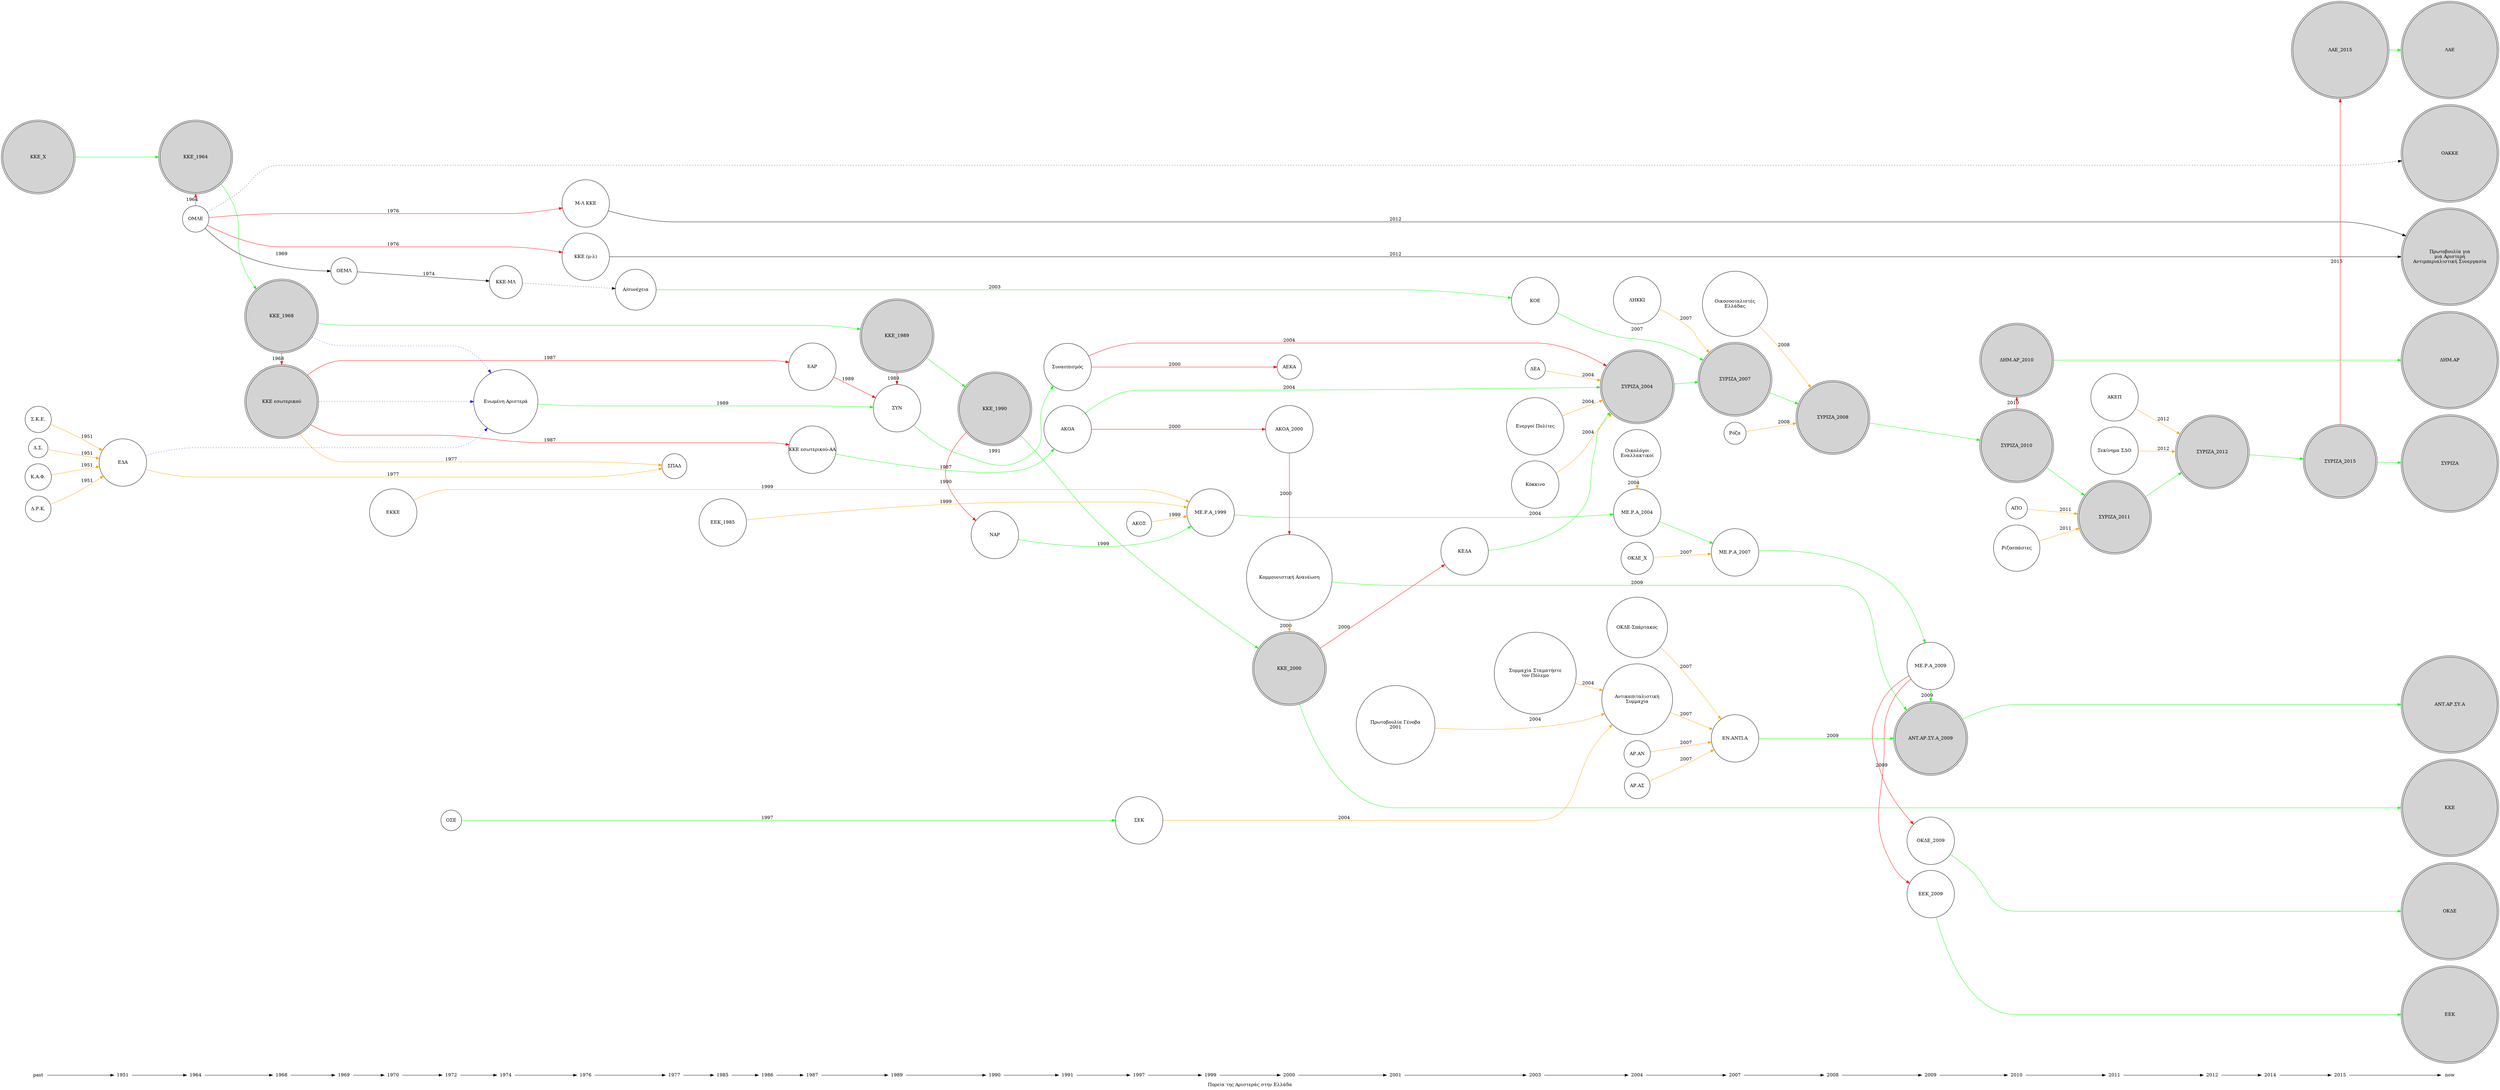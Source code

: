/*
Label:
color=orange -> κοινή συμμετοχή σε εκλογές
color=red    -> διάσπαση
color=green  -> ένωση
style=dotted -> Αλλαγή ονομασίας
*/
digraph left {
    label = "Πορεία της Αριστεράς στην Ελλάδα";
    rankdir = LR;
{
	node [shape = plaintext];
	past -> "1951" -> "1964" -> "1968" -> "1969" -> "1970" -> "1972"
	-> "1974" -> "1976" -> "1977" -> "1985" -> "1986" -> "1987" -> "1989" -> "1990" ->
	"1991" -> "1997" -> "1999" -> "2000" -> "2001" -> "2003" -> "2004" -> "2007" -> "2008" -> "2009" -> "2010" -> "2011" -> "2012" -> "2014" -> "2015" -> now;
}

    node [shape = circle];
   { rank = same;  node [shape = doublecircle, fixedsize=true, width=3, height=3, style=filled, image="images/kke.jpg"]; "past"; "ΚΚΕ_Χ"; }
   { rank = same;  node [shape = doublecircle, fixedsize=true, width=3, height=3, style=filled, image="images/kke.jpg"]; "1964"; "ΚΚΕ_1964"; }
   { rank = same;  node [shape = doublecircle, fixedsize=true, width=3, height=3, style=filled, image="images/kke.jpg"]; "1968"; "ΚΚΕ_1968"; }
   { rank = same;  node [shape = doublecircle, fixedsize=true, width=3, height=3, style=filled, image="images/kke.jpg"]; "1989"; "ΚΚΕ_1989"; }
   { rank = same;  node [shape = doublecircle, fixedsize=true, width=3, height=3, style=filled, image="images/kke.jpg"]; "1990"; "ΚΚΕ_1990"; }
   { rank = same;  node [shape = doublecircle, fixedsize=true, width=3, height=3, style=filled, image="images/kke.jpg"]; "2000"; "ΚΚΕ_2000"; }
   { rank = same;  node [shape = ellipse, fixedsize=true, width=2, height=2, image="images/eda.jpg"]; "1951"; "ΕΔΑ"; }
   { rank = same;  "1964"; "ΟΜΛΕ"; }
   { rank = same;  node [ shape = doublecircle, fixedsize=true, width=3, height=3, style=filled, image="images/KKE_esoterikou_logo.svg.png"]; "1968"; "ΚΚΕ εσωτερικού"; }
   { rank = same;  "1969"; "ΟΕΜΛ"; }
   { rank = same;  node [shape = ellipse, fixedsize=true, width=2, height=2, image="images/ekke.jpg"]; "1970"; "ΕΚΚΕ"; }
   { rank = same;  "1972"; "ΟΣΕ"; }
   { rank = same;  "1974"; "ΚΚΕ-ΜΛ"; "Ενωμένη Αριστερά"; }
   { rank = same;  node [shape = ellipse, fixedsize=true, width=2, height=2, image="images/ml-kke.jpg"]; "1976"; "Μ-Λ ΚΚΕ"; }
   { rank = same;  node [shape = ellipse, fixedsize=true, width=2, height=2, image="images/kke-ml.jpg"]; "1976"; "ΚΚΕ (μ-λ)"; }
   { rank = same;  "1977"; "ΣΠΑΔ"; }
   { rank = same;  node [shape = ellipse, fixedsize=true, width=2, height=2, image="images/eek.gif"]; "1985"; "ΕΕΚ_1985";}
   { rank = same;  node [shape = ellipse, fixedsize=true, width=2, height=2 ]; "1987"; "ΚΚΕ εσωτερικού-ΑΑ"; "ΕΑΡ"}
   { rank = same;  node [shape = ellipse, fixedsize=true, width=2, height=2, image="images/syn-generic.gif"]; "1989"; "ΣΥΝ"; }
   { rank = same;  node [shape = ellipse, fixedsize=true, width=2, height=2, image="images/nar.jpg"]; "1990"; "ΝΑΡ"; }
   { rank = same;  node [shape = ellipse, fixedsize=true, width=2, height=2, image="images/akoa.jpg"]; "1991"; "ΑΚΟΑ";}
   { rank = same;  node [shape = ellipse, fixedsize=true, width=2, height=2, image="images/synaspismos.jpg"]; "1991"; "Συνασπισμός"; }
   { rank = same;  node [shape = ellipse, fixedsize=true, width=2, height=2, image="images/sek.gif"]; "1997"; "ΣΕΚ"; }
   { rank = same;  node [shape = ellipse, fixedsize=true, width=2, height=2, image="images/mera.gif"]; "1999"; "ΜΕ.Ρ.Α_1999"; }
   { rank = same;  "2000"; "ΑΕΚΑ"; "Κομμουνιστική Ανανέωση";}
   { rank = same;  node [shape = ellipse, fixedsize=true, width=2, height=2, image="images/akoa.jpg"]; "2000"; "ΑΚΟΑ_2000"; }
   { rank = same;  node [shape = ellipse, fixedsize=true, width=2, height=2, image="images/dhkki.jpg"]; "ΔΗΚΚΙ";}
   { rank = same;  node [shape = ellipse, fixedsize=true, width=2, height=2, image="images/keda.gif"]; "ΚΕΔΑ";}
   { rank = same;  node [shape = ellipse, fixedsize=true, width=2, height=2, image="images/akep.jpg"]; "ΑΚΕΠ";}
   { rank = same;  node [shape = ellipse, fixedsize=true, width=2, height=2, image="images/kokkino.jpg"]; "Κόκκινο";}
   { rank = same;  node [shape = ellipse, fixedsize=true, width=2, height=2, image="images/ksekinima.jpg"]; "Ξεκίνημα ΣΔΟ";}
   { rank = same;  "2001"; "Πρωτοβουλία Γένοβα\n2001";}
   { rank = same;  node [shape = ellipse, fixedsize=true, width=2, height=2, image="images/koe.png"]; "2003"; "ΚΟΕ"; }
   { rank = same;  node [shape = ellipse, fixedsize=true, width=2, height=2, image="images/oikologoi-enallaktikoi.jpg"]; "2004"; "Οικολόγοι\nΕναλλακτικοί";}
   { rank = same;  node [shape = ellipse, fixedsize=true, width=2, height=2, image="images/mera.gif"]; "2004"; "ΜΕ.Ρ.Α_2004"; }
   { rank = same;  "2004"; "Αντικαπιταλιστική\nΣυμμαχία";}
   { rank = same; node [shape = doublecircle, fixedsize=true, width=3, height=3, style=filled, image="images/syriza.jpg"]; "2004"; "ΣΥΡΙΖΑ_2004"; }
   { rank = same; node [shape = doublecircle, fixedsize=true, width=3, height=3, style=filled, image="images/syriza.jpg"]; "2007"; "ΣΥΡΙΖΑ_2007"; }
   { rank = same; node [shape = doublecircle, fixedsize=true, width=3, height=3, style=filled, image="images/syriza.jpg"]; "2008"; "ΣΥΡΙΖΑ_2008"; }
   { rank = same; node [shape = doublecircle, fixedsize=true, width=3, height=3, style=filled, image="images/syriza.jpg"]; "2010"; "ΣΥΡΙΖΑ_2010"; }
   { rank = same; node [shape = doublecircle, fixedsize=true, width=3, height=3, style=filled, image="images/syriza.jpg"]; "2011"; "ΣΥΡΙΖΑ_2011"; }
   { rank = same; node [shape = doublecircle, fixedsize=true, width=3, height=3, style=filled, image="images/syriza.jpg"]; "2012"; "ΣΥΡΙΖΑ_2012"; }
   { rank = same; node [shape = doublecircle, fixedsize=true, width=3, height=3, style=filled, image="images/syriza.jpg"]; "2015"; "ΣΥΡΙΖΑ_2015"; }
   { rank = same; node [shape = ellipse, fixedsize=true, width=2, height=2, image="images/enantia.png"]; "2007"; "ΕΝ.ΑΝΤΙ.Α"; } 
   { rank = same; node [shape = ellipse, fixedsize=true, width=2, height=2, image="images/mera.gif"]; "2007"; "ΜΕ.Ρ.Α_2007"; }
   { rank = same; node [shape = ellipse, fixedsize=true, width=2, height=2, image="images/mera.gif"]; "2009"; "ΜΕ.Ρ.Α_2009"; }
   { rank = same; node [shape = ellipse, fixedsize=true, width=2, height=2, image="images/eek.gif"]; "2009"; "ΕΕΚ_2009";}
   { rank = same; node [shape = ellipse, fixedsize=true, width=2, height=2, image="images/okde.jpg"]; "2009"; "ΟΚΔΕ_2009"; }
   { rank = same; node [shape = doublecircle, fixedsize=true, width=3, height=3, style=filled, image="images/antarsya.jpg"]; "2009"; "ΑΝΤ.ΑΡ.ΣΥ.Α_2009"; }
   { rank = same;  node [shape = doublecircle, fixedsize=true, width=3, height=3, style=filled, image="images/dhmokratiki-aristera.jpg"]; "2010"; "ΔΗΜ.ΑΡ_2010"; }
   { rank = same; node [shape = doublecircle, fixedsize=true, width=4, height=4, style=filled];  "2015" ; "ΣΥΡΙΖΑ_2015"; "ΛΑΕ_2015"; }
   { rank = same; node [shape = doublecircle, fixedsize=true, width=4,
   height=4, style=filled];  now ; "ΣΥΡΙΖΑ"; "ΑΝΤ.ΑΡ.ΣΥ.Α"; "ΚΚΕ"; "Πρωτοβουλία για\nμια Αριστερή\nΑντιμπεριαλιστική Συνεργασία"; "ΕΕΚ"; "ΟΑΚΚΕ"; "ΟΚΔΕ"; "ΔΗΜ.ΑΡ"; "ΛΑΕ" }
   "ΜΕ.Ρ.Α_2009" -> "ΟΚΔΕ_2009" [color=red];
   "ΕΕΚ_2009" -> "ΕΕΚ" [color=green];
   "ΟΚΔΕ_2009" -> "ΟΚΔΕ" [color=green];
   "ΔΗΜ.ΑΡ_2010" -> "ΔΗΜ.ΑΡ" [color=green];
   "ΑΝΤ.ΑΡ.ΣΥ.Α_2009" -> "ΑΝΤ.ΑΡ.ΣΥ.Α" [color=green];
   "ΣΥΡΙΖΑ_2004" -> "ΣΥΡΙΖΑ_2007" -> "ΣΥΡΙΖΑ_2008" -> "ΣΥΡΙΖΑ_2010" -> "ΣΥΡΙΖΑ_2011" -> "ΣΥΡΙΖΑ_2012" -> "ΣΥΡΙΖΑ_2015" -> "ΣΥΡΙΖΑ" [color=green];
   "ΜΕ.Ρ.Α_1999" -> "ΜΕ.Ρ.Α_2004" -> "ΜΕ.Ρ.Α_2007" -> "ΜΕ.Ρ.Α_2009" [color=green];
   "ΛΑΕ_2015" ->"ΛΑΕ" [color=green];
   "ΚΚΕ_Χ" -> "ΚΚΕ_1964" -> "ΚΚΕ_1968" -> "ΚΚΕ_1989" -> "ΚΚΕ_1990" -> "ΚΚΕ_2000" ->"ΚΚΕ" [color=green];
	"ΚΚΕ_1964" -> "ΟΜΛΕ" [label = "1964",color=red, dir=back];
    "ΚΚΕ_1968" -> "ΚΚΕ εσωτερικού" [label = "1968",color=red];
    "ΚΚΕ_1989" -> "ΣΥΝ" [label = "1989",color=red];
	"ΕΑΡ" -> "ΣΥΝ" [label = "1989",color=red];
    "ΚΚΕ_1990" -> "ΝΑΡ" [label = "1990",color=red];
    "ΚΚΕ_2000" -> "ΚΕΔΑ" [label = "2000",color=red];
    "Σ.K.Ε." -> "ΕΔΑ" [label = "1951",color=orange];
    "Δ.Σ." -> "ΕΔΑ" [label = "1951",color=orange];
    "Κ.Α.Φ." -> "ΕΔΑ" [label = "1951",color=orange];
    "Δ.Ρ.Κ." -> "ΕΔΑ" [label = "1951",color=orange];
    "ΚΚΕ εσωτερικού" -> "Ενωμένη Αριστερά" [ style = "dotted",color=blue ];
    "ΕΔΑ" -> "Ενωμένη Αριστερά" [ style = "dotted",color=blue ];
    "ΚΚΕ_1968" -> "Ενωμένη Αριστερά" [ style = "dotted",color=blue ];
    "ΚΚΕ εσωτερικού" -> "ΚΚΕ εσωτερικού-ΑΑ" [ label="1987", color=red];
    "ΕΔΑ" -> "ΣΠΑΔ" [ label = "1977", color=orange ];
    "ΚΚΕ εσωτερικού" -> "ΣΠΑΔ" [ label = "1977", color=orange ];
    "ΚΚΕ εσωτερικού" -> "ΕΑΡ" [label = "1987", color=red];
    "ΚΚΕ εσωτερικού-ΑΑ" -> "ΑΚΟΑ" [label = "1987", color = "green"];
	"ΑΚΟΑ" -> "ΑΚΟΑ_2000" [label = "2000",color=red];
    "ΑΚΟΑ_2000" -> "Κομμουνιστική Ανανέωση" [label = "2000",color=red];
    "Κομμουνιστική Ανανέωση" -> "ΚΚΕ_2000" [label = "2000",color=orange];
	"Ενωμένη Αριστερά" -> "ΣΥΝ" [label = "1989",color=green];
	"ΣΥΝ" -> "Συνασπισμός" [label = "1991",color=green];
	"Συνασπισμός" -> "ΣΥΡΙΖΑ_2004" [label = "2004",color=red];
	"Συνασπισμός" -> "ΑΕΚΑ" [label = "2000",color=red];
    "ΕΚΚΕ" -> "ΜΕ.Ρ.Α_1999" [label = "1999",color=orange];
    "ΕΕΚ_1985" -> "ΜΕ.Ρ.Α_1999" [label = "1999",color=orange];
    "ΑΚΟΣ" -> "ΜΕ.Ρ.Α_1999" [label = "1999",color=orange];
    "ΝΑΡ" -> "ΜΕ.Ρ.Α_1999" [label = "1999",color=green];
    "Οικολόγοι\nΕναλλακτικοί" -> "ΜΕ.Ρ.Α_2004" [label = "2004",color=orange];
    "ΟΚΔΕ_Χ" -> "ΜΕ.Ρ.Α_2007" [label = "2007",color=orange];
    "ΟΜΛΕ" -> "Μ-Λ ΚΚΕ" [label = "1976",color=red];
    "ΟΜΛΕ" -> "ΟΕΜΛ" [label = "1969"];
    "ΟΜΛΕ" -> "ΚΚΕ (μ-λ)" [label="1976", color=red];
    "ΟΕΜΛ" -> "ΚΚΕ-ΜΛ" [label = "1974"];
    "ΚΕΔΑ" -> "ΣΥΡΙΖΑ_2004" [label = "2004",color=green];
	"ΜΕ.Ρ.Α_2009" -> "ΑΝΤ.ΑΡ.ΣΥ.Α_2009" [label = "2009", color=green];
	"ΑΡ.ΑΝ" -> "ΕΝ.ΑΝΤΙ.Α" [label = "2007",color=orange];
	"ΑΡ.ΑΣ" -> "ΕΝ.ΑΝΤΙ.Α" [label = "2007",color=orange];
	"ΟΚΔΕ-Σπάρτακος" -> "ΕΝ.ΑΝΤΙ.Α" [label = "2007",color=orange];
    "Κομμουνιστική Ανανέωση" -> "ΑΝΤ.ΑΡ.ΣΥ.Α_2009" [label = "2009",color=green];
	"ΕΝ.ΑΝΤΙ.Α" -> "ΑΝΤ.ΑΡ.ΣΥ.Α_2009" [label = "2009",color=green];
    "ΚΚΕ-ΜΛ" -> "Α/συνέχεια" [style = "dotted"];
	"Α/συνέχεια" -> "ΚΟΕ" [label = "2003", color=green];
	"ΑΚΟΑ" -> "ΣΥΡΙΖΑ_2004" [label = "2004",color=green];
	"ΚΟΕ" -> "ΣΥΡΙΖΑ_2007" [label = "2007", color=green];
	"ΔΕΑ" -> "ΣΥΡΙΖΑ_2004" [label = "2004",color=orange];
	"ΔΗΚΚΙ" -> "ΣΥΡΙΖΑ_2007" [label = "2007",color=orange];
	"Ενεργοί Πολίτες" -> "ΣΥΡΙΖΑ_2004" [label = "2004",color=orange];
	"Κόκκινο"-> "ΣΥΡΙΖΑ_2004" [label = "2004",color=orange];
	"Οικοσοσιαλιστές\nΕλλάδας"-> "ΣΥΡΙΖΑ_2008" [label = "2008",color=orange];
	"Ρόζα"-> "ΣΥΡΙΖΑ_2008" [label = "2008",color=orange];
	"ΑΠΟ"-> "ΣΥΡΙΖΑ_2011" [label = "2011",color=orange];
	"Ριζοσπάστες"-> "ΣΥΡΙΖΑ_2011" [label = "2011",color=orange];
	"ΟΣΕ" -> "ΣΕΚ" [label = "1997",color=green];
    "ΜΕ.Ρ.Α_2009" -> "ΕΕΚ_2009" [label = "2009",color=red];
	"ΣΥΡΙΖΑ_2010" -> "ΔΗΜ.ΑΡ_2010" [label = "2010",color=red];
	"ΚΚΕ (μ-λ)" -> "Πρωτοβουλία για\nμια Αριστερή\nΑντιμπεριαλιστική Συνεργασία" [label = "2012"];
	"Μ-Λ ΚΚΕ" -> "Πρωτοβουλία για\nμια Αριστερή\nΑντιμπεριαλιστική Συνεργασία" [label = "2012"];
    "ΟΜΛΕ" -> "ΟΑΚΚΕ" [ style = "dotted" ];
	"Ξεκίνημα ΣΔΟ"-> "ΣΥΡΙΖΑ_2012" [label = "2012",color=orange];
	"ΑΚΕΠ"-> "ΣΥΡΙΖΑ_2012" [label = "2012",color=orange];
	"ΣΕΚ" -> "Αντικαπιταλιστική\nΣυμμαχία" [label="2004",color=orange];
	"Πρωτοβουλία Γένοβα\n2001" -> "Αντικαπιταλιστική\nΣυμμαχία" [label="2004",color=orange];
	"Συμμαχία Σταματήστε\nτον Πόλεμο" -> "Αντικαπιταλιστική\nΣυμμαχία" [label="2004",color=orange];
	"Αντικαπιταλιστική\nΣυμμαχία" -> "ΕΝ.ΑΝΤΙ.Α" [label="2007",color=orange];
	"ΣΥΡΙΖΑ_2015" -> "ΛΑΕ_2015" [label = "2015",color=red];
}
